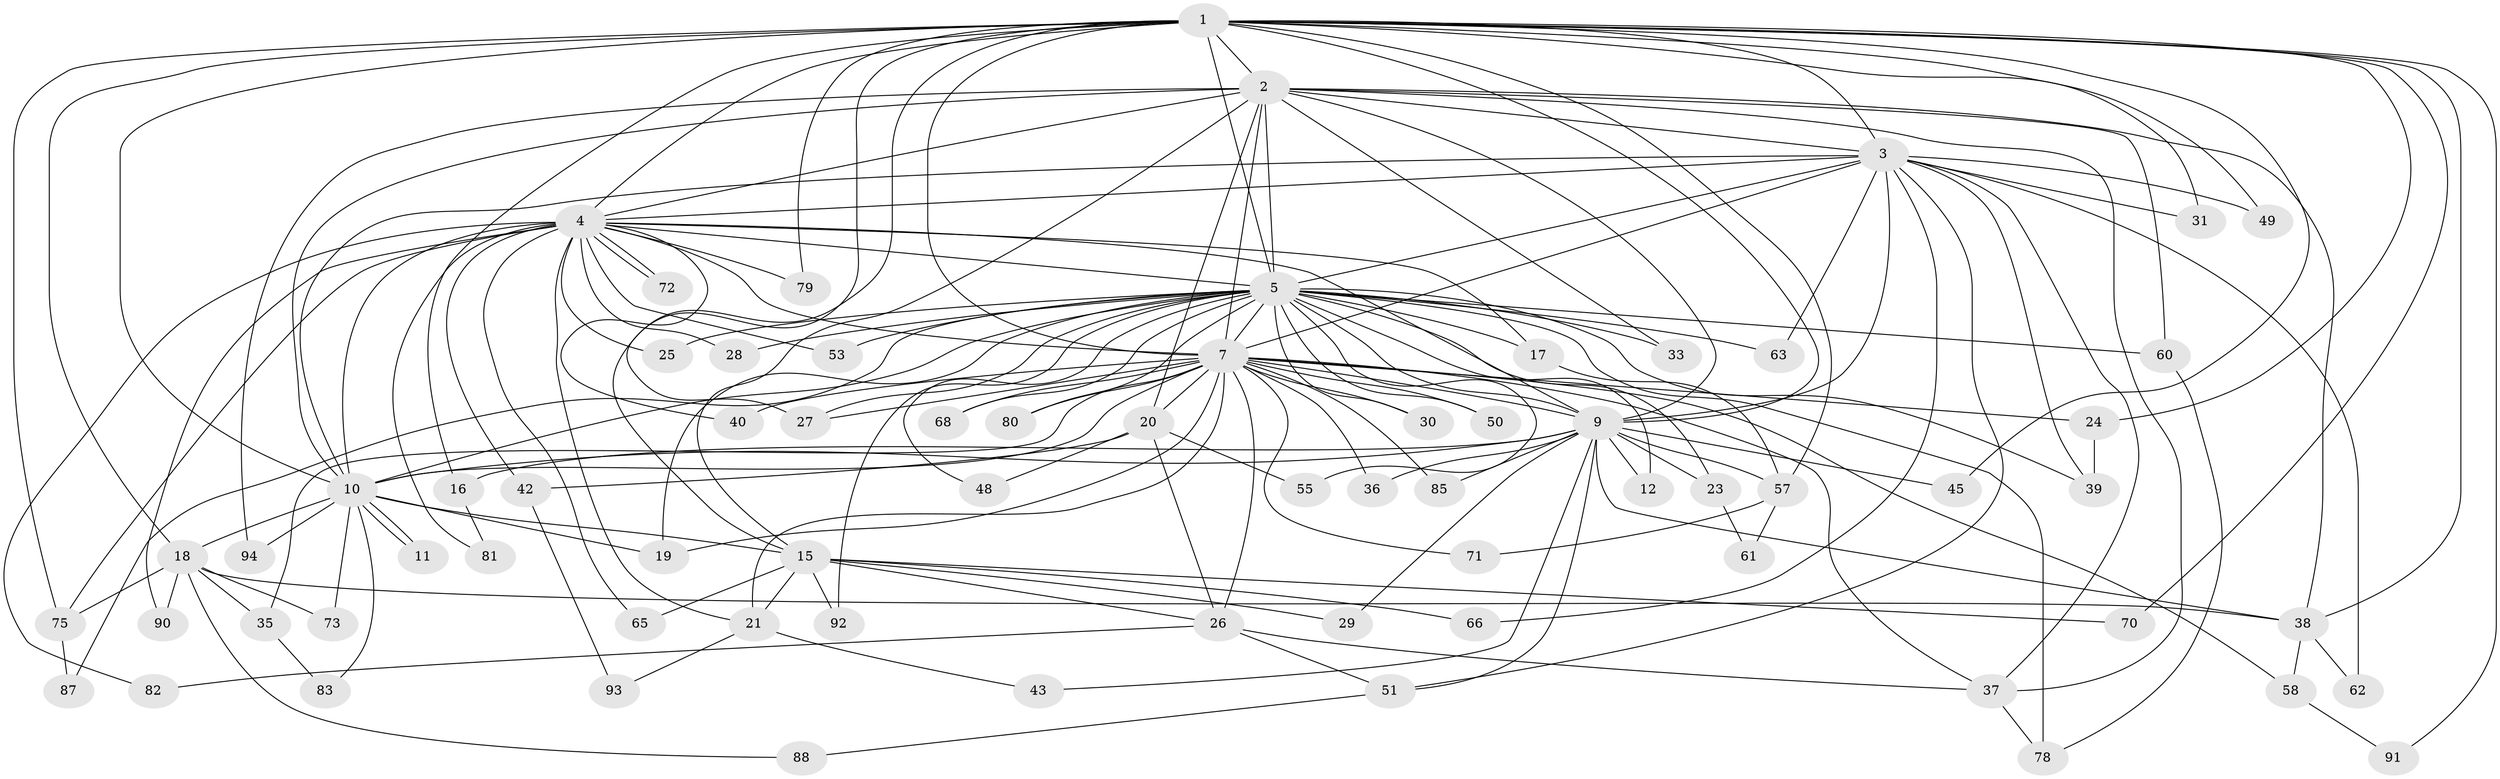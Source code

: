 // Generated by graph-tools (version 1.1) at 2025/23/03/03/25 07:23:42]
// undirected, 70 vertices, 166 edges
graph export_dot {
graph [start="1"]
  node [color=gray90,style=filled];
  1 [super="+6"];
  2 [super="+67"];
  3 [super="+69"];
  4 [super="+14"];
  5 [super="+8"];
  7 [super="+77"];
  9 [super="+13"];
  10 [super="+22"];
  11;
  12;
  15 [super="+46"];
  16;
  17;
  18 [super="+52"];
  19 [super="+54"];
  20 [super="+64"];
  21 [super="+32"];
  23;
  24;
  25;
  26 [super="+56"];
  27 [super="+34"];
  28;
  29;
  30;
  31;
  33 [super="+47"];
  35;
  36;
  37 [super="+76"];
  38 [super="+44"];
  39 [super="+41"];
  40;
  42;
  43;
  45;
  48;
  49;
  50;
  51 [super="+74"];
  53;
  55;
  57 [super="+59"];
  58;
  60;
  61;
  62;
  63;
  65;
  66 [super="+84"];
  68;
  70;
  71;
  72;
  73;
  75 [super="+89"];
  78 [super="+86"];
  79;
  80;
  81;
  82;
  83;
  85;
  87;
  88;
  90;
  91;
  92;
  93;
  94;
  1 -- 2 [weight=2];
  1 -- 3 [weight=2];
  1 -- 4 [weight=2];
  1 -- 5 [weight=4];
  1 -- 7 [weight=2];
  1 -- 9 [weight=3];
  1 -- 10 [weight=3];
  1 -- 16;
  1 -- 27;
  1 -- 31;
  1 -- 57;
  1 -- 70;
  1 -- 79;
  1 -- 91;
  1 -- 75;
  1 -- 15;
  1 -- 18;
  1 -- 24;
  1 -- 38;
  1 -- 45;
  1 -- 49;
  2 -- 3;
  2 -- 4;
  2 -- 5 [weight=2];
  2 -- 7;
  2 -- 9;
  2 -- 10;
  2 -- 15;
  2 -- 20;
  2 -- 60;
  2 -- 94;
  2 -- 37;
  2 -- 38;
  2 -- 33;
  3 -- 4;
  3 -- 5 [weight=2];
  3 -- 7;
  3 -- 9;
  3 -- 10;
  3 -- 31;
  3 -- 39;
  3 -- 49;
  3 -- 51;
  3 -- 62;
  3 -- 63;
  3 -- 66 [weight=2];
  3 -- 37;
  4 -- 5 [weight=2];
  4 -- 7;
  4 -- 9;
  4 -- 10 [weight=2];
  4 -- 17;
  4 -- 25;
  4 -- 28;
  4 -- 40;
  4 -- 53;
  4 -- 65;
  4 -- 72;
  4 -- 72;
  4 -- 75;
  4 -- 79;
  4 -- 81;
  4 -- 82;
  4 -- 90;
  4 -- 21;
  4 -- 42;
  5 -- 7 [weight=2];
  5 -- 9 [weight=2];
  5 -- 10 [weight=2];
  5 -- 12;
  5 -- 17;
  5 -- 23;
  5 -- 25;
  5 -- 28;
  5 -- 53;
  5 -- 55;
  5 -- 60;
  5 -- 80;
  5 -- 92;
  5 -- 68;
  5 -- 78;
  5 -- 19;
  5 -- 87;
  5 -- 27;
  5 -- 30;
  5 -- 33;
  5 -- 48;
  5 -- 50;
  5 -- 63;
  5 -- 39;
  7 -- 9;
  7 -- 10;
  7 -- 19;
  7 -- 20;
  7 -- 24;
  7 -- 26 [weight=2];
  7 -- 27;
  7 -- 30;
  7 -- 35;
  7 -- 36;
  7 -- 37;
  7 -- 40;
  7 -- 50;
  7 -- 58;
  7 -- 68;
  7 -- 71;
  7 -- 80;
  7 -- 85;
  7 -- 21;
  9 -- 10;
  9 -- 12;
  9 -- 16;
  9 -- 23;
  9 -- 29;
  9 -- 36;
  9 -- 38 [weight=2];
  9 -- 43;
  9 -- 45;
  9 -- 85;
  9 -- 57;
  9 -- 51;
  10 -- 11;
  10 -- 11;
  10 -- 18;
  10 -- 73;
  10 -- 83;
  10 -- 94;
  10 -- 15;
  10 -- 19;
  15 -- 21;
  15 -- 26;
  15 -- 29;
  15 -- 65;
  15 -- 70;
  15 -- 92;
  15 -- 66;
  16 -- 81;
  17 -- 57;
  18 -- 35;
  18 -- 88;
  18 -- 90;
  18 -- 73;
  18 -- 38;
  18 -- 75;
  20 -- 42;
  20 -- 48;
  20 -- 55;
  20 -- 26;
  21 -- 43;
  21 -- 93;
  23 -- 61;
  24 -- 39;
  26 -- 37;
  26 -- 51;
  26 -- 82;
  35 -- 83;
  37 -- 78;
  38 -- 58;
  38 -- 62;
  42 -- 93;
  51 -- 88;
  57 -- 71;
  57 -- 61;
  58 -- 91;
  60 -- 78;
  75 -- 87;
}
